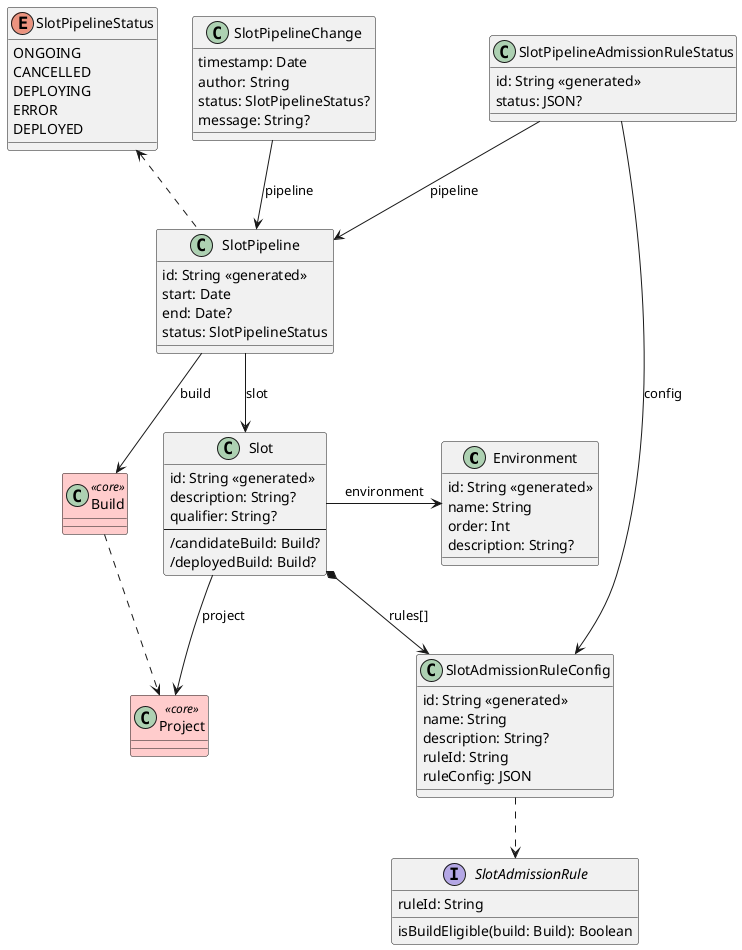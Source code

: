 @startuml

class Environment {
    id: String <<generated>>
    name: String
    order: Int
    description: String?
}

class Slot {
    id: String <<generated>>
    description: String?
    qualifier: String?
    ---
    /candidateBuild: Build?
    /deployedBuild: Build?
}

class Project <<core>> #FCC
class Build <<core>> #FCC

Slot -> Environment: environment
Slot -down-> Project: project

Project <.up. Build

class SlotAdmissionRuleConfig {
    id: String <<generated>>
    name: String
    description: String?
    ruleId: String
    ruleConfig: JSON
}

interface SlotAdmissionRule {
    ruleId: String
    isBuildEligible(build: Build): Boolean
}

class SlotPipeline {
    id: String <<generated>>
    start: Date
    end: Date?
    status: SlotPipelineStatus
}

enum SlotPipelineStatus {
    ONGOING
    CANCELLED
    DEPLOYING
    ERROR
    DEPLOYED
}

SlotPipeline --> Build: build
SlotPipeline --> Slot: slot
SlotPipeline .up.> SlotPipelineStatus

class SlotPipelineChange {
    timestamp: Date
    author: String
    status: SlotPipelineStatus?
    message: String?
}

SlotPipelineChange --> SlotPipeline: pipeline

class SlotPipelineAdmissionRuleStatus {
    id: String <<generated>>
    status: JSON?
}

SlotPipelineAdmissionRuleStatus --> SlotPipeline: pipeline
SlotPipelineAdmissionRuleStatus --> SlotAdmissionRuleConfig: config

Slot *--> SlotAdmissionRuleConfig: rules[]

SlotAdmissionRuleConfig ..> SlotAdmissionRule

@enduml
